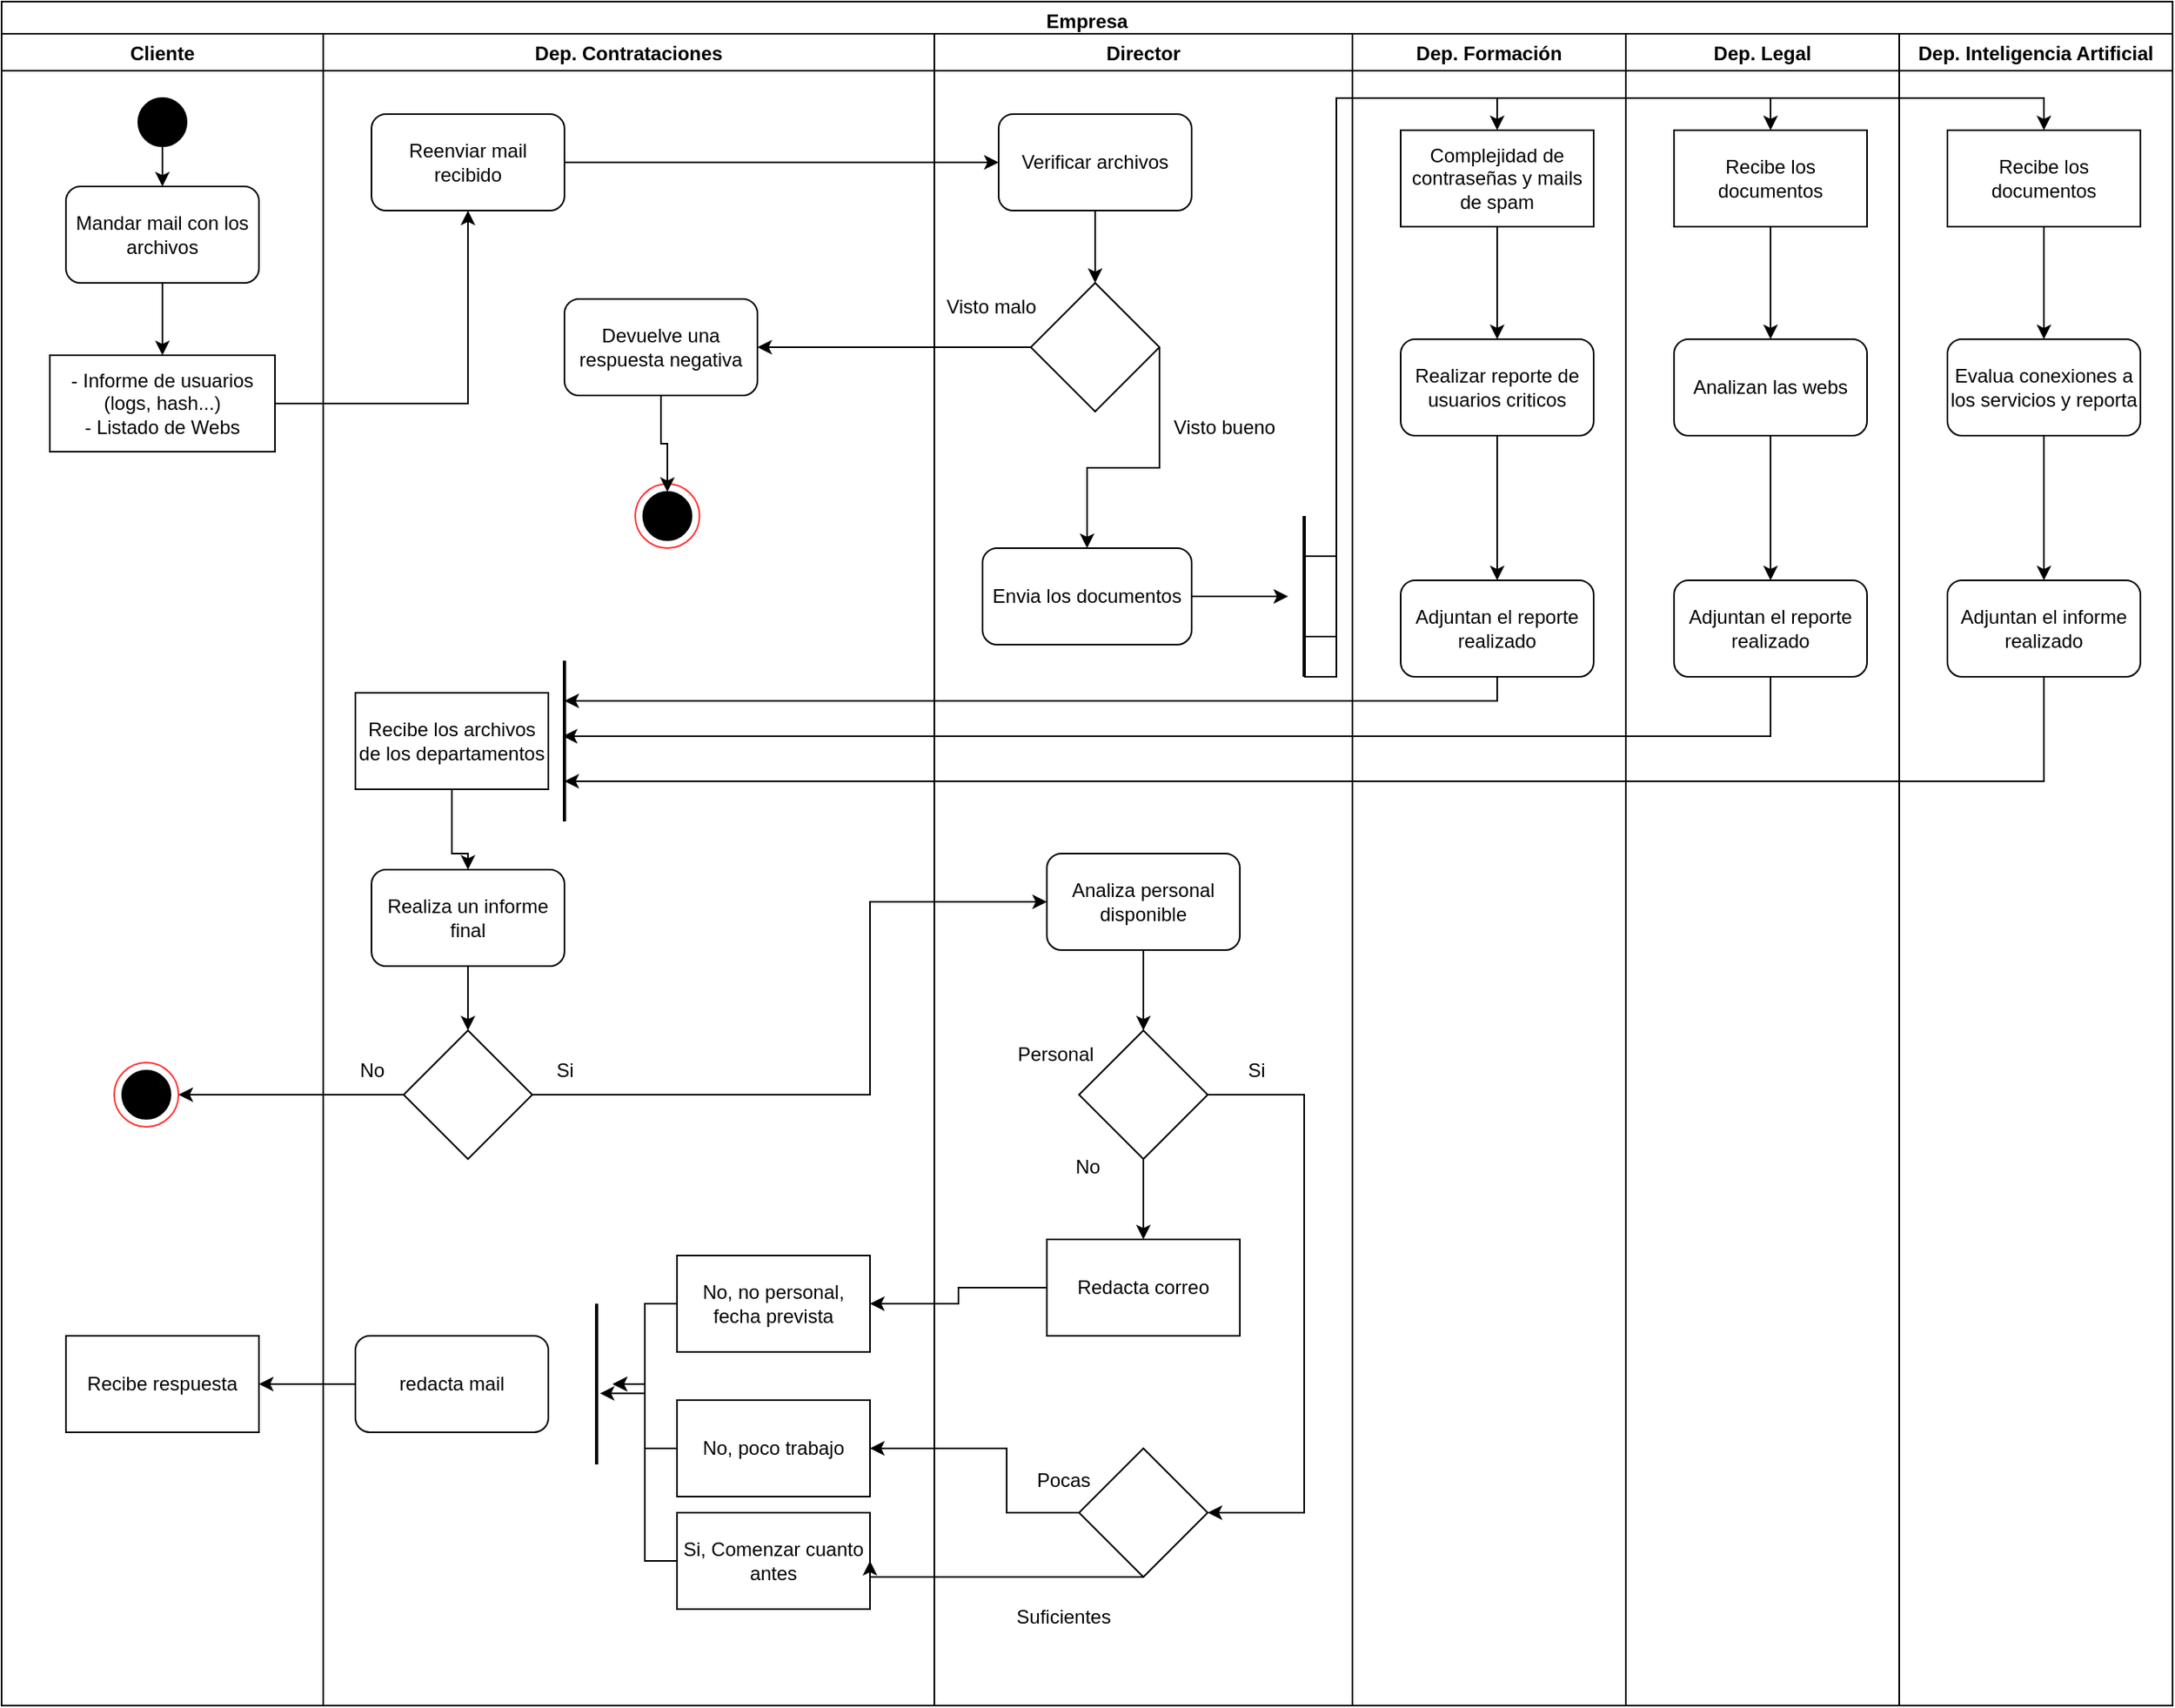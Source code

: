 <mxfile version="20.0.3" type="device"><diagram id="prtHgNgQTEPvFCAcTncT" name="Page-1"><mxGraphModel dx="1955" dy="896" grid="1" gridSize="10" guides="1" tooltips="1" connect="1" arrows="1" fold="1" page="1" pageScale="1" pageWidth="827" pageHeight="1169" math="0" shadow="0"><root><mxCell id="0"/><mxCell id="1" parent="0"/><mxCell id="yJxp77SYVAXXp4T-nGZe-1" value="Empresa" style="swimlane;fillColor=#FFFFFF;" vertex="1" parent="1"><mxGeometry y="410" width="1350" height="1060" as="geometry"/></mxCell><mxCell id="yJxp77SYVAXXp4T-nGZe-2" value="Cliente" style="swimlane;" vertex="1" parent="yJxp77SYVAXXp4T-nGZe-1"><mxGeometry y="20" width="200" height="1040" as="geometry"/></mxCell><mxCell id="yJxp77SYVAXXp4T-nGZe-67" value="" style="ellipse;whiteSpace=wrap;html=1;aspect=fixed;fillColor=#FFFFFF;strokeColor=#FF3333;" vertex="1" parent="yJxp77SYVAXXp4T-nGZe-2"><mxGeometry x="70" y="640" width="40" height="40" as="geometry"/></mxCell><mxCell id="yJxp77SYVAXXp4T-nGZe-10" value="" style="edgeStyle=orthogonalEdgeStyle;rounded=0;orthogonalLoop=1;jettySize=auto;html=1;" edge="1" parent="yJxp77SYVAXXp4T-nGZe-2" source="yJxp77SYVAXXp4T-nGZe-8" target="yJxp77SYVAXXp4T-nGZe-9"><mxGeometry relative="1" as="geometry"/></mxCell><mxCell id="yJxp77SYVAXXp4T-nGZe-8" value="" style="ellipse;whiteSpace=wrap;html=1;aspect=fixed;fillColor=#000000;" vertex="1" parent="yJxp77SYVAXXp4T-nGZe-2"><mxGeometry x="85" y="40" width="30" height="30" as="geometry"/></mxCell><mxCell id="yJxp77SYVAXXp4T-nGZe-9" value="Mandar mail con los archivos" style="rounded=1;whiteSpace=wrap;html=1;fillColor=#FFFFFF;" vertex="1" parent="yJxp77SYVAXXp4T-nGZe-2"><mxGeometry x="40" y="95" width="120" height="60" as="geometry"/></mxCell><mxCell id="yJxp77SYVAXXp4T-nGZe-15" value="- Informe de usuarios (logs, hash...)&lt;br&gt;- Listado de Webs" style="rounded=0;whiteSpace=wrap;html=1;fillColor=#FFFFFF;" vertex="1" parent="yJxp77SYVAXXp4T-nGZe-2"><mxGeometry x="30" y="200" width="140" height="60" as="geometry"/></mxCell><mxCell id="yJxp77SYVAXXp4T-nGZe-18" value="" style="endArrow=classic;html=1;rounded=0;exitX=0.5;exitY=1;exitDx=0;exitDy=0;entryX=0.5;entryY=0;entryDx=0;entryDy=0;" edge="1" parent="yJxp77SYVAXXp4T-nGZe-2" source="yJxp77SYVAXXp4T-nGZe-9" target="yJxp77SYVAXXp4T-nGZe-15"><mxGeometry width="50" height="50" relative="1" as="geometry"><mxPoint x="610" y="290" as="sourcePoint"/><mxPoint x="660" y="240" as="targetPoint"/></mxGeometry></mxCell><mxCell id="yJxp77SYVAXXp4T-nGZe-65" value="" style="ellipse;whiteSpace=wrap;html=1;aspect=fixed;fillColor=#000000;" vertex="1" parent="yJxp77SYVAXXp4T-nGZe-2"><mxGeometry x="75" y="645" width="30" height="30" as="geometry"/></mxCell><mxCell id="yJxp77SYVAXXp4T-nGZe-69" value="Recibe respuesta&lt;br&gt;" style="rounded=0;whiteSpace=wrap;html=1;strokeColor=#000000;fillColor=#FFFFFF;" vertex="1" parent="yJxp77SYVAXXp4T-nGZe-2"><mxGeometry x="40" y="810" width="120" height="60" as="geometry"/></mxCell><mxCell id="yJxp77SYVAXXp4T-nGZe-70" style="edgeStyle=orthogonalEdgeStyle;rounded=0;orthogonalLoop=1;jettySize=auto;html=1;exitX=0;exitY=1;exitDx=0;exitDy=0;entryX=0;entryY=0;entryDx=0;entryDy=0;fillColor=#000000;" edge="1" parent="yJxp77SYVAXXp4T-nGZe-2" source="yJxp77SYVAXXp4T-nGZe-65" target="yJxp77SYVAXXp4T-nGZe-65"><mxGeometry relative="1" as="geometry"/></mxCell><mxCell id="yJxp77SYVAXXp4T-nGZe-3" value="Dep. Contrataciones" style="swimlane;" vertex="1" parent="yJxp77SYVAXXp4T-nGZe-1"><mxGeometry x="200" y="20" width="380" height="1040" as="geometry"/></mxCell><mxCell id="yJxp77SYVAXXp4T-nGZe-76" value="" style="ellipse;whiteSpace=wrap;html=1;aspect=fixed;fillColor=#FFFFFF;strokeColor=#FF3333;" vertex="1" parent="yJxp77SYVAXXp4T-nGZe-3"><mxGeometry x="194" y="280" width="40" height="40" as="geometry"/></mxCell><mxCell id="yJxp77SYVAXXp4T-nGZe-21" value="Reenviar mail recibido" style="rounded=1;whiteSpace=wrap;html=1;fillColor=#FFFFFF;" vertex="1" parent="yJxp77SYVAXXp4T-nGZe-3"><mxGeometry x="30" y="50" width="120" height="60" as="geometry"/></mxCell><mxCell id="yJxp77SYVAXXp4T-nGZe-77" value="" style="edgeStyle=orthogonalEdgeStyle;rounded=0;orthogonalLoop=1;jettySize=auto;html=1;fillColor=#000000;" edge="1" parent="yJxp77SYVAXXp4T-nGZe-3" source="yJxp77SYVAXXp4T-nGZe-27" target="yJxp77SYVAXXp4T-nGZe-74"><mxGeometry relative="1" as="geometry"/></mxCell><mxCell id="yJxp77SYVAXXp4T-nGZe-27" value="Devuelve una respuesta negativa" style="rounded=1;whiteSpace=wrap;html=1;fillColor=#FFFFFF;" vertex="1" parent="yJxp77SYVAXXp4T-nGZe-3"><mxGeometry x="150" y="165" width="120" height="60" as="geometry"/></mxCell><mxCell id="yJxp77SYVAXXp4T-nGZe-55" value="" style="line;strokeWidth=2;direction=south;html=1;fillColor=#FFFFFF;" vertex="1" parent="yJxp77SYVAXXp4T-nGZe-3"><mxGeometry x="140" y="390" width="20" height="100" as="geometry"/></mxCell><mxCell id="yJxp77SYVAXXp4T-nGZe-60" value="Recibe los archivos de los departamentos" style="rounded=0;whiteSpace=wrap;html=1;fillColor=#FFFFFF;" vertex="1" parent="yJxp77SYVAXXp4T-nGZe-3"><mxGeometry x="20" y="410" width="120" height="60" as="geometry"/></mxCell><mxCell id="yJxp77SYVAXXp4T-nGZe-64" value="" style="edgeStyle=orthogonalEdgeStyle;rounded=0;orthogonalLoop=1;jettySize=auto;html=1;fillColor=#000000;" edge="1" parent="yJxp77SYVAXXp4T-nGZe-3" source="yJxp77SYVAXXp4T-nGZe-61" target="yJxp77SYVAXXp4T-nGZe-63"><mxGeometry relative="1" as="geometry"/></mxCell><mxCell id="yJxp77SYVAXXp4T-nGZe-61" value="Realiza un informe final" style="rounded=1;whiteSpace=wrap;html=1;fillColor=#FFFFFF;" vertex="1" parent="yJxp77SYVAXXp4T-nGZe-3"><mxGeometry x="30" y="520" width="120" height="60" as="geometry"/></mxCell><mxCell id="yJxp77SYVAXXp4T-nGZe-62" value="" style="endArrow=classic;html=1;rounded=0;fillColor=#000000;exitX=0.5;exitY=1;exitDx=0;exitDy=0;entryX=0.5;entryY=0;entryDx=0;entryDy=0;" edge="1" parent="yJxp77SYVAXXp4T-nGZe-3" source="yJxp77SYVAXXp4T-nGZe-60" target="yJxp77SYVAXXp4T-nGZe-61"><mxGeometry width="50" height="50" relative="1" as="geometry"><mxPoint x="410" y="530" as="sourcePoint"/><mxPoint x="460" y="480" as="targetPoint"/><Array as="points"><mxPoint x="80" y="510"/><mxPoint x="90" y="510"/></Array></mxGeometry></mxCell><mxCell id="yJxp77SYVAXXp4T-nGZe-63" value="" style="rhombus;whiteSpace=wrap;html=1;fillColor=#FFFFFF;" vertex="1" parent="yJxp77SYVAXXp4T-nGZe-3"><mxGeometry x="50" y="620" width="80" height="80" as="geometry"/></mxCell><mxCell id="yJxp77SYVAXXp4T-nGZe-71" value="redacta mail" style="rounded=1;whiteSpace=wrap;html=1;strokeColor=#000000;fillColor=#FFFFFF;" vertex="1" parent="yJxp77SYVAXXp4T-nGZe-3"><mxGeometry x="20" y="810" width="120" height="60" as="geometry"/></mxCell><mxCell id="yJxp77SYVAXXp4T-nGZe-74" value="" style="ellipse;whiteSpace=wrap;html=1;aspect=fixed;fillColor=#000000;" vertex="1" parent="yJxp77SYVAXXp4T-nGZe-3"><mxGeometry x="199" y="285" width="30" height="30" as="geometry"/></mxCell><mxCell id="yJxp77SYVAXXp4T-nGZe-75" style="edgeStyle=orthogonalEdgeStyle;rounded=0;orthogonalLoop=1;jettySize=auto;html=1;exitX=0;exitY=1;exitDx=0;exitDy=0;entryX=0;entryY=0;entryDx=0;entryDy=0;fillColor=#000000;" edge="1" parent="yJxp77SYVAXXp4T-nGZe-3" source="yJxp77SYVAXXp4T-nGZe-74" target="yJxp77SYVAXXp4T-nGZe-74"><mxGeometry relative="1" as="geometry"/></mxCell><mxCell id="yJxp77SYVAXXp4T-nGZe-86" value="" style="line;strokeWidth=2;direction=south;html=1;fillColor=#FFFFFF;" vertex="1" parent="yJxp77SYVAXXp4T-nGZe-3"><mxGeometry x="160" y="790" width="20" height="100" as="geometry"/></mxCell><mxCell id="yJxp77SYVAXXp4T-nGZe-91" value="" style="edgeStyle=orthogonalEdgeStyle;rounded=0;orthogonalLoop=1;jettySize=auto;html=1;fillColor=#000000;" edge="1" parent="yJxp77SYVAXXp4T-nGZe-3" source="yJxp77SYVAXXp4T-nGZe-89" target="yJxp77SYVAXXp4T-nGZe-86"><mxGeometry relative="1" as="geometry"/></mxCell><mxCell id="yJxp77SYVAXXp4T-nGZe-89" value="No, no personal, fecha prevista" style="rounded=0;whiteSpace=wrap;html=1;strokeColor=#000000;fillColor=#FFFFFF;" vertex="1" parent="yJxp77SYVAXXp4T-nGZe-3"><mxGeometry x="220" y="760" width="120" height="60" as="geometry"/></mxCell><mxCell id="yJxp77SYVAXXp4T-nGZe-92" value="" style="edgeStyle=orthogonalEdgeStyle;rounded=0;orthogonalLoop=1;jettySize=auto;html=1;fillColor=#000000;" edge="1" parent="yJxp77SYVAXXp4T-nGZe-3" source="yJxp77SYVAXXp4T-nGZe-88" target="yJxp77SYVAXXp4T-nGZe-86"><mxGeometry relative="1" as="geometry"/></mxCell><mxCell id="yJxp77SYVAXXp4T-nGZe-88" value="No, poco trabajo" style="rounded=0;whiteSpace=wrap;html=1;strokeColor=#000000;fillColor=#FFFFFF;" vertex="1" parent="yJxp77SYVAXXp4T-nGZe-3"><mxGeometry x="220" y="850" width="120" height="60" as="geometry"/></mxCell><mxCell id="yJxp77SYVAXXp4T-nGZe-93" value="" style="edgeStyle=orthogonalEdgeStyle;rounded=0;orthogonalLoop=1;jettySize=auto;html=1;fillColor=#000000;entryX=0.558;entryY=0.397;entryDx=0;entryDy=0;entryPerimeter=0;" edge="1" parent="yJxp77SYVAXXp4T-nGZe-3" source="yJxp77SYVAXXp4T-nGZe-87" target="yJxp77SYVAXXp4T-nGZe-86"><mxGeometry relative="1" as="geometry"><Array as="points"><mxPoint x="200" y="950"/><mxPoint x="200" y="846"/></Array></mxGeometry></mxCell><mxCell id="yJxp77SYVAXXp4T-nGZe-87" value="Si, Comenzar cuanto antes" style="rounded=0;whiteSpace=wrap;html=1;strokeColor=#000000;fillColor=#FFFFFF;" vertex="1" parent="yJxp77SYVAXXp4T-nGZe-3"><mxGeometry x="220" y="920" width="120" height="60" as="geometry"/></mxCell><mxCell id="yJxp77SYVAXXp4T-nGZe-102" value="No" style="text;html=1;align=center;verticalAlign=middle;resizable=0;points=[];autosize=1;strokeColor=none;fillColor=none;" vertex="1" parent="yJxp77SYVAXXp4T-nGZe-3"><mxGeometry x="10" y="630" width="40" height="30" as="geometry"/></mxCell><mxCell id="yJxp77SYVAXXp4T-nGZe-103" value="Si" style="text;html=1;align=center;verticalAlign=middle;resizable=0;points=[];autosize=1;strokeColor=none;fillColor=none;" vertex="1" parent="yJxp77SYVAXXp4T-nGZe-3"><mxGeometry x="135" y="630" width="30" height="30" as="geometry"/></mxCell><mxCell id="yJxp77SYVAXXp4T-nGZe-4" value="Director" style="swimlane;" vertex="1" parent="yJxp77SYVAXXp4T-nGZe-1"><mxGeometry x="580" y="20" width="260" height="1040" as="geometry"/></mxCell><mxCell id="yJxp77SYVAXXp4T-nGZe-23" value="Verificar archivos" style="rounded=1;whiteSpace=wrap;html=1;fillColor=#FFFFFF;" vertex="1" parent="yJxp77SYVAXXp4T-nGZe-4"><mxGeometry x="40" y="50" width="120" height="60" as="geometry"/></mxCell><mxCell id="yJxp77SYVAXXp4T-nGZe-25" value="" style="rhombus;whiteSpace=wrap;html=1;fillColor=#FFFFFF;" vertex="1" parent="yJxp77SYVAXXp4T-nGZe-4"><mxGeometry x="60" y="155" width="80" height="80" as="geometry"/></mxCell><mxCell id="yJxp77SYVAXXp4T-nGZe-26" value="" style="endArrow=classic;html=1;rounded=0;exitX=0.5;exitY=1;exitDx=0;exitDy=0;entryX=0.5;entryY=0;entryDx=0;entryDy=0;" edge="1" parent="yJxp77SYVAXXp4T-nGZe-4" source="yJxp77SYVAXXp4T-nGZe-23" target="yJxp77SYVAXXp4T-nGZe-25"><mxGeometry width="50" height="50" relative="1" as="geometry"><mxPoint x="210" y="360" as="sourcePoint"/><mxPoint x="260" y="310" as="targetPoint"/></mxGeometry></mxCell><mxCell id="yJxp77SYVAXXp4T-nGZe-29" value="Envia los documentos" style="rounded=1;whiteSpace=wrap;html=1;fillColor=#FFFFFF;" vertex="1" parent="yJxp77SYVAXXp4T-nGZe-4"><mxGeometry x="30" y="320" width="130" height="60" as="geometry"/></mxCell><mxCell id="yJxp77SYVAXXp4T-nGZe-31" value="" style="endArrow=classic;html=1;rounded=0;exitX=1;exitY=0.5;exitDx=0;exitDy=0;entryX=0.5;entryY=0;entryDx=0;entryDy=0;" edge="1" parent="yJxp77SYVAXXp4T-nGZe-4" source="yJxp77SYVAXXp4T-nGZe-25" target="yJxp77SYVAXXp4T-nGZe-29"><mxGeometry width="50" height="50" relative="1" as="geometry"><mxPoint x="210" y="350" as="sourcePoint"/><mxPoint x="260" y="300" as="targetPoint"/><Array as="points"><mxPoint x="140" y="270"/><mxPoint x="95" y="270"/></Array></mxGeometry></mxCell><mxCell id="yJxp77SYVAXXp4T-nGZe-33" value="" style="line;strokeWidth=2;direction=south;html=1;fillColor=#FFFFFF;" vertex="1" parent="yJxp77SYVAXXp4T-nGZe-4"><mxGeometry x="220" y="300" width="20" height="100" as="geometry"/></mxCell><mxCell id="yJxp77SYVAXXp4T-nGZe-81" value="" style="edgeStyle=orthogonalEdgeStyle;rounded=0;orthogonalLoop=1;jettySize=auto;html=1;fillColor=#000000;" edge="1" parent="yJxp77SYVAXXp4T-nGZe-4" source="yJxp77SYVAXXp4T-nGZe-68" target="yJxp77SYVAXXp4T-nGZe-80"><mxGeometry relative="1" as="geometry"/></mxCell><mxCell id="yJxp77SYVAXXp4T-nGZe-68" value="Analiza personal disponible" style="rounded=1;whiteSpace=wrap;html=1;strokeColor=#000000;fillColor=#FFFFFF;" vertex="1" parent="yJxp77SYVAXXp4T-nGZe-4"><mxGeometry x="70" y="510" width="120" height="60" as="geometry"/></mxCell><mxCell id="yJxp77SYVAXXp4T-nGZe-34" value="" style="endArrow=classic;html=1;rounded=0;fillColor=#000000;exitX=1;exitY=0.5;exitDx=0;exitDy=0;" edge="1" parent="yJxp77SYVAXXp4T-nGZe-4" source="yJxp77SYVAXXp4T-nGZe-29" target="yJxp77SYVAXXp4T-nGZe-33"><mxGeometry width="50" height="50" relative="1" as="geometry"><mxPoint x="30" y="350" as="sourcePoint"/><mxPoint x="60" y="350" as="targetPoint"/></mxGeometry></mxCell><mxCell id="yJxp77SYVAXXp4T-nGZe-84" value="" style="edgeStyle=orthogonalEdgeStyle;rounded=0;orthogonalLoop=1;jettySize=auto;html=1;fillColor=#000000;" edge="1" parent="yJxp77SYVAXXp4T-nGZe-4" source="yJxp77SYVAXXp4T-nGZe-80" target="yJxp77SYVAXXp4T-nGZe-82"><mxGeometry relative="1" as="geometry"/></mxCell><mxCell id="yJxp77SYVAXXp4T-nGZe-85" style="edgeStyle=orthogonalEdgeStyle;rounded=0;orthogonalLoop=1;jettySize=auto;html=1;entryX=1;entryY=0.5;entryDx=0;entryDy=0;fillColor=#000000;" edge="1" parent="yJxp77SYVAXXp4T-nGZe-4" source="yJxp77SYVAXXp4T-nGZe-80" target="yJxp77SYVAXXp4T-nGZe-83"><mxGeometry relative="1" as="geometry"><Array as="points"><mxPoint x="230" y="660"/><mxPoint x="230" y="920"/></Array></mxGeometry></mxCell><mxCell id="yJxp77SYVAXXp4T-nGZe-80" value="" style="rhombus;whiteSpace=wrap;html=1;strokeColor=#000000;fillColor=#FFFFFF;" vertex="1" parent="yJxp77SYVAXXp4T-nGZe-4"><mxGeometry x="90" y="620" width="80" height="80" as="geometry"/></mxCell><mxCell id="yJxp77SYVAXXp4T-nGZe-82" value="Redacta correo" style="rounded=0;whiteSpace=wrap;html=1;strokeColor=#000000;fillColor=#FFFFFF;" vertex="1" parent="yJxp77SYVAXXp4T-nGZe-4"><mxGeometry x="70" y="750" width="120" height="60" as="geometry"/></mxCell><mxCell id="yJxp77SYVAXXp4T-nGZe-83" value="" style="rhombus;whiteSpace=wrap;html=1;strokeColor=#000000;fillColor=#FFFFFF;" vertex="1" parent="yJxp77SYVAXXp4T-nGZe-4"><mxGeometry x="90" y="880" width="80" height="80" as="geometry"/></mxCell><mxCell id="yJxp77SYVAXXp4T-nGZe-97" value="Pocas" style="text;html=1;align=center;verticalAlign=middle;resizable=0;points=[];autosize=1;strokeColor=none;fillColor=none;" vertex="1" parent="yJxp77SYVAXXp4T-nGZe-4"><mxGeometry x="50" y="885" width="60" height="30" as="geometry"/></mxCell><mxCell id="yJxp77SYVAXXp4T-nGZe-98" value="Suficientes" style="text;html=1;align=center;verticalAlign=middle;resizable=0;points=[];autosize=1;strokeColor=none;fillColor=none;" vertex="1" parent="yJxp77SYVAXXp4T-nGZe-4"><mxGeometry x="40" y="970" width="80" height="30" as="geometry"/></mxCell><mxCell id="yJxp77SYVAXXp4T-nGZe-99" value="Si" style="text;html=1;align=center;verticalAlign=middle;resizable=0;points=[];autosize=1;strokeColor=none;fillColor=none;" vertex="1" parent="yJxp77SYVAXXp4T-nGZe-4"><mxGeometry x="185" y="630" width="30" height="30" as="geometry"/></mxCell><mxCell id="yJxp77SYVAXXp4T-nGZe-100" value="No" style="text;html=1;align=center;verticalAlign=middle;resizable=0;points=[];autosize=1;strokeColor=none;fillColor=none;" vertex="1" parent="yJxp77SYVAXXp4T-nGZe-4"><mxGeometry x="75" y="690" width="40" height="30" as="geometry"/></mxCell><mxCell id="yJxp77SYVAXXp4T-nGZe-101" value="Personal" style="text;html=1;align=center;verticalAlign=middle;resizable=0;points=[];autosize=1;strokeColor=none;fillColor=none;" vertex="1" parent="yJxp77SYVAXXp4T-nGZe-4"><mxGeometry x="40" y="620" width="70" height="30" as="geometry"/></mxCell><mxCell id="yJxp77SYVAXXp4T-nGZe-105" value="Visto malo" style="text;html=1;align=center;verticalAlign=middle;resizable=0;points=[];autosize=1;strokeColor=none;fillColor=none;" vertex="1" parent="yJxp77SYVAXXp4T-nGZe-4"><mxGeometry x="-5" y="155" width="80" height="30" as="geometry"/></mxCell><mxCell id="yJxp77SYVAXXp4T-nGZe-106" value="Visto bueno" style="text;html=1;align=center;verticalAlign=middle;resizable=0;points=[];autosize=1;strokeColor=none;fillColor=none;" vertex="1" parent="yJxp77SYVAXXp4T-nGZe-4"><mxGeometry x="135" y="230" width="90" height="30" as="geometry"/></mxCell><mxCell id="yJxp77SYVAXXp4T-nGZe-5" value="Dep. Formación" style="swimlane;" vertex="1" parent="yJxp77SYVAXXp4T-nGZe-1"><mxGeometry x="840" y="20" width="170" height="1040" as="geometry"/></mxCell><mxCell id="yJxp77SYVAXXp4T-nGZe-35" value="Complejidad de contraseñas y mails de spam" style="rounded=0;whiteSpace=wrap;html=1;fillColor=#FFFFFF;" vertex="1" parent="yJxp77SYVAXXp4T-nGZe-5"><mxGeometry x="30" y="60" width="120" height="60" as="geometry"/></mxCell><mxCell id="yJxp77SYVAXXp4T-nGZe-36" value="Realizar reporte de usuarios criticos" style="rounded=1;whiteSpace=wrap;html=1;fillColor=#FFFFFF;" vertex="1" parent="yJxp77SYVAXXp4T-nGZe-5"><mxGeometry x="30" y="190" width="120" height="60" as="geometry"/></mxCell><mxCell id="yJxp77SYVAXXp4T-nGZe-37" value="Adjuntan el reporte realizado" style="rounded=1;whiteSpace=wrap;html=1;fillColor=#FFFFFF;" vertex="1" parent="yJxp77SYVAXXp4T-nGZe-5"><mxGeometry x="30" y="340" width="120" height="60" as="geometry"/></mxCell><mxCell id="yJxp77SYVAXXp4T-nGZe-38" value="" style="endArrow=classic;html=1;rounded=0;fillColor=#000000;exitX=0.5;exitY=1;exitDx=0;exitDy=0;entryX=0.5;entryY=0;entryDx=0;entryDy=0;" edge="1" parent="yJxp77SYVAXXp4T-nGZe-5" source="yJxp77SYVAXXp4T-nGZe-35" target="yJxp77SYVAXXp4T-nGZe-36"><mxGeometry width="50" height="50" relative="1" as="geometry"><mxPoint x="-100" y="320" as="sourcePoint"/><mxPoint x="-50" y="270" as="targetPoint"/></mxGeometry></mxCell><mxCell id="yJxp77SYVAXXp4T-nGZe-39" value="" style="endArrow=classic;html=1;rounded=0;fillColor=#000000;exitX=0.5;exitY=1;exitDx=0;exitDy=0;entryX=0.5;entryY=0;entryDx=0;entryDy=0;" edge="1" parent="yJxp77SYVAXXp4T-nGZe-5" source="yJxp77SYVAXXp4T-nGZe-36" target="yJxp77SYVAXXp4T-nGZe-37"><mxGeometry width="50" height="50" relative="1" as="geometry"><mxPoint x="130" y="130" as="sourcePoint"/><mxPoint x="130" y="200" as="targetPoint"/></mxGeometry></mxCell><mxCell id="yJxp77SYVAXXp4T-nGZe-6" value="Dep. Legal" style="swimlane;startSize=23;" vertex="1" parent="yJxp77SYVAXXp4T-nGZe-1"><mxGeometry x="1010" y="20" width="170" height="1040" as="geometry"/></mxCell><mxCell id="yJxp77SYVAXXp4T-nGZe-42" value="Recibe los documentos" style="rounded=0;whiteSpace=wrap;html=1;fillColor=#FFFFFF;" vertex="1" parent="yJxp77SYVAXXp4T-nGZe-6"><mxGeometry x="30" y="60" width="120" height="60" as="geometry"/></mxCell><mxCell id="yJxp77SYVAXXp4T-nGZe-43" value="Analizan las webs" style="rounded=1;whiteSpace=wrap;html=1;fillColor=#FFFFFF;" vertex="1" parent="yJxp77SYVAXXp4T-nGZe-6"><mxGeometry x="30" y="190" width="120" height="60" as="geometry"/></mxCell><mxCell id="yJxp77SYVAXXp4T-nGZe-44" value="Adjuntan el reporte realizado" style="rounded=1;whiteSpace=wrap;html=1;fillColor=#FFFFFF;" vertex="1" parent="yJxp77SYVAXXp4T-nGZe-6"><mxGeometry x="30" y="340" width="120" height="60" as="geometry"/></mxCell><mxCell id="yJxp77SYVAXXp4T-nGZe-45" value="" style="endArrow=classic;html=1;rounded=0;fillColor=#000000;exitX=0.5;exitY=1;exitDx=0;exitDy=0;entryX=0.5;entryY=0;entryDx=0;entryDy=0;" edge="1" parent="yJxp77SYVAXXp4T-nGZe-6" source="yJxp77SYVAXXp4T-nGZe-42" target="yJxp77SYVAXXp4T-nGZe-43"><mxGeometry width="50" height="50" relative="1" as="geometry"><mxPoint x="-830" y="-110" as="sourcePoint"/><mxPoint x="-780" y="-160" as="targetPoint"/></mxGeometry></mxCell><mxCell id="yJxp77SYVAXXp4T-nGZe-46" value="" style="endArrow=classic;html=1;rounded=0;fillColor=#000000;exitX=0.5;exitY=1;exitDx=0;exitDy=0;entryX=0.5;entryY=0;entryDx=0;entryDy=0;" edge="1" parent="yJxp77SYVAXXp4T-nGZe-6" source="yJxp77SYVAXXp4T-nGZe-43" target="yJxp77SYVAXXp4T-nGZe-44"><mxGeometry width="50" height="50" relative="1" as="geometry"><mxPoint x="-600" y="-300" as="sourcePoint"/><mxPoint x="-600" y="-230" as="targetPoint"/></mxGeometry></mxCell><mxCell id="yJxp77SYVAXXp4T-nGZe-7" value="Dep. Inteligencia Artificial" style="swimlane;" vertex="1" parent="yJxp77SYVAXXp4T-nGZe-1"><mxGeometry x="1180" y="20" width="170" height="1040" as="geometry"/></mxCell><mxCell id="yJxp77SYVAXXp4T-nGZe-47" value="Recibe los documentos" style="rounded=0;whiteSpace=wrap;html=1;fillColor=#FFFFFF;" vertex="1" parent="yJxp77SYVAXXp4T-nGZe-7"><mxGeometry x="30" y="60" width="120" height="60" as="geometry"/></mxCell><mxCell id="yJxp77SYVAXXp4T-nGZe-48" value="Evalua conexiones a los servicios y reporta" style="rounded=1;whiteSpace=wrap;html=1;fillColor=#FFFFFF;" vertex="1" parent="yJxp77SYVAXXp4T-nGZe-7"><mxGeometry x="30" y="190" width="120" height="60" as="geometry"/></mxCell><mxCell id="yJxp77SYVAXXp4T-nGZe-49" value="Adjuntan el informe realizado" style="rounded=1;whiteSpace=wrap;html=1;fillColor=#FFFFFF;" vertex="1" parent="yJxp77SYVAXXp4T-nGZe-7"><mxGeometry x="30" y="340" width="120" height="60" as="geometry"/></mxCell><mxCell id="yJxp77SYVAXXp4T-nGZe-50" value="" style="endArrow=classic;html=1;rounded=0;fillColor=#000000;exitX=0.5;exitY=1;exitDx=0;exitDy=0;entryX=0.5;entryY=0;entryDx=0;entryDy=0;" edge="1" parent="yJxp77SYVAXXp4T-nGZe-7" source="yJxp77SYVAXXp4T-nGZe-47" target="yJxp77SYVAXXp4T-nGZe-48"><mxGeometry width="50" height="50" relative="1" as="geometry"><mxPoint x="-820" y="-110" as="sourcePoint"/><mxPoint x="-770" y="-160" as="targetPoint"/></mxGeometry></mxCell><mxCell id="yJxp77SYVAXXp4T-nGZe-51" value="" style="endArrow=classic;html=1;rounded=0;fillColor=#000000;exitX=0.5;exitY=1;exitDx=0;exitDy=0;entryX=0.5;entryY=0;entryDx=0;entryDy=0;" edge="1" parent="yJxp77SYVAXXp4T-nGZe-7" source="yJxp77SYVAXXp4T-nGZe-48" target="yJxp77SYVAXXp4T-nGZe-49"><mxGeometry width="50" height="50" relative="1" as="geometry"><mxPoint x="-590" y="-300" as="sourcePoint"/><mxPoint x="-590" y="-230" as="targetPoint"/></mxGeometry></mxCell><mxCell id="yJxp77SYVAXXp4T-nGZe-22" value="" style="endArrow=classic;html=1;rounded=0;exitX=1;exitY=0.5;exitDx=0;exitDy=0;entryX=0.5;entryY=1;entryDx=0;entryDy=0;" edge="1" parent="yJxp77SYVAXXp4T-nGZe-1" source="yJxp77SYVAXXp4T-nGZe-15" target="yJxp77SYVAXXp4T-nGZe-21"><mxGeometry width="50" height="50" relative="1" as="geometry"><mxPoint x="610" y="280" as="sourcePoint"/><mxPoint x="660" y="230" as="targetPoint"/><Array as="points"><mxPoint x="290" y="250"/></Array></mxGeometry></mxCell><mxCell id="yJxp77SYVAXXp4T-nGZe-24" value="" style="endArrow=classic;html=1;rounded=0;exitX=1;exitY=0.5;exitDx=0;exitDy=0;entryX=0;entryY=0.5;entryDx=0;entryDy=0;" edge="1" parent="yJxp77SYVAXXp4T-nGZe-1" source="yJxp77SYVAXXp4T-nGZe-21" target="yJxp77SYVAXXp4T-nGZe-23"><mxGeometry width="50" height="50" relative="1" as="geometry"><mxPoint x="610" y="280" as="sourcePoint"/><mxPoint x="660" y="230" as="targetPoint"/></mxGeometry></mxCell><mxCell id="yJxp77SYVAXXp4T-nGZe-28" value="" style="endArrow=classic;html=1;rounded=0;exitX=0;exitY=0.5;exitDx=0;exitDy=0;entryX=1;entryY=0.5;entryDx=0;entryDy=0;" edge="1" parent="yJxp77SYVAXXp4T-nGZe-1" source="yJxp77SYVAXXp4T-nGZe-25" target="yJxp77SYVAXXp4T-nGZe-27"><mxGeometry width="50" height="50" relative="1" as="geometry"><mxPoint x="610" y="370" as="sourcePoint"/><mxPoint x="660" y="320" as="targetPoint"/><Array as="points"><mxPoint x="550" y="215"/></Array></mxGeometry></mxCell><mxCell id="yJxp77SYVAXXp4T-nGZe-52" value="" style="endArrow=classic;html=1;rounded=0;fillColor=#000000;exitX=0.25;exitY=0.5;exitDx=0;exitDy=0;exitPerimeter=0;entryX=0.5;entryY=0;entryDx=0;entryDy=0;" edge="1" parent="yJxp77SYVAXXp4T-nGZe-1" source="yJxp77SYVAXXp4T-nGZe-33" target="yJxp77SYVAXXp4T-nGZe-35"><mxGeometry width="50" height="50" relative="1" as="geometry"><mxPoint x="610" y="360" as="sourcePoint"/><mxPoint x="660" y="310" as="targetPoint"/><Array as="points"><mxPoint x="830" y="345"/><mxPoint x="830" y="60"/><mxPoint x="930" y="60"/></Array></mxGeometry></mxCell><mxCell id="yJxp77SYVAXXp4T-nGZe-53" value="" style="endArrow=classic;html=1;rounded=0;fillColor=#000000;exitX=0.75;exitY=0.5;exitDx=0;exitDy=0;exitPerimeter=0;entryX=0.5;entryY=0;entryDx=0;entryDy=0;" edge="1" parent="yJxp77SYVAXXp4T-nGZe-1" source="yJxp77SYVAXXp4T-nGZe-33" target="yJxp77SYVAXXp4T-nGZe-42"><mxGeometry width="50" height="50" relative="1" as="geometry"><mxPoint x="610" y="360" as="sourcePoint"/><mxPoint x="660" y="310" as="targetPoint"/><Array as="points"><mxPoint x="830" y="395"/><mxPoint x="830" y="60"/><mxPoint x="1100" y="60"/></Array></mxGeometry></mxCell><mxCell id="yJxp77SYVAXXp4T-nGZe-54" value="" style="endArrow=classic;html=1;rounded=0;fillColor=#000000;exitX=1;exitY=0.5;exitDx=0;exitDy=0;exitPerimeter=0;entryX=0.5;entryY=0;entryDx=0;entryDy=0;" edge="1" parent="yJxp77SYVAXXp4T-nGZe-1" source="yJxp77SYVAXXp4T-nGZe-33" target="yJxp77SYVAXXp4T-nGZe-47"><mxGeometry width="50" height="50" relative="1" as="geometry"><mxPoint x="610" y="360" as="sourcePoint"/><mxPoint x="660" y="310" as="targetPoint"/><Array as="points"><mxPoint x="830" y="420"/><mxPoint x="830" y="60"/><mxPoint x="1270" y="60"/></Array></mxGeometry></mxCell><mxCell id="yJxp77SYVAXXp4T-nGZe-56" value="" style="endArrow=classic;html=1;rounded=0;fillColor=#000000;exitX=0.5;exitY=1;exitDx=0;exitDy=0;entryX=0.25;entryY=0.5;entryDx=0;entryDy=0;entryPerimeter=0;" edge="1" parent="yJxp77SYVAXXp4T-nGZe-1" source="yJxp77SYVAXXp4T-nGZe-37" target="yJxp77SYVAXXp4T-nGZe-55"><mxGeometry width="50" height="50" relative="1" as="geometry"><mxPoint x="610" y="360" as="sourcePoint"/><mxPoint x="660" y="310" as="targetPoint"/><Array as="points"><mxPoint x="930" y="435"/></Array></mxGeometry></mxCell><mxCell id="yJxp77SYVAXXp4T-nGZe-58" value="" style="endArrow=classic;html=1;rounded=0;fillColor=#000000;exitX=0.5;exitY=1;exitDx=0;exitDy=0;entryX=0.75;entryY=0.5;entryDx=0;entryDy=0;entryPerimeter=0;" edge="1" parent="yJxp77SYVAXXp4T-nGZe-1" source="yJxp77SYVAXXp4T-nGZe-49" target="yJxp77SYVAXXp4T-nGZe-55"><mxGeometry width="50" height="50" relative="1" as="geometry"><mxPoint x="850" y="440" as="sourcePoint"/><mxPoint x="370" y="455" as="targetPoint"/><Array as="points"><mxPoint x="1270" y="485"/></Array></mxGeometry></mxCell><mxCell id="yJxp77SYVAXXp4T-nGZe-57" value="" style="endArrow=classic;html=1;rounded=0;fillColor=#000000;exitX=0.5;exitY=1;exitDx=0;exitDy=0;entryX=0.47;entryY=0.55;entryDx=0;entryDy=0;entryPerimeter=0;" edge="1" parent="yJxp77SYVAXXp4T-nGZe-1" source="yJxp77SYVAXXp4T-nGZe-44" target="yJxp77SYVAXXp4T-nGZe-55"><mxGeometry width="50" height="50" relative="1" as="geometry"><mxPoint x="840" y="430" as="sourcePoint"/><mxPoint x="360" y="445" as="targetPoint"/><Array as="points"><mxPoint x="1100" y="457"/></Array></mxGeometry></mxCell><mxCell id="yJxp77SYVAXXp4T-nGZe-66" style="edgeStyle=orthogonalEdgeStyle;rounded=0;orthogonalLoop=1;jettySize=auto;html=1;fillColor=#000000;entryX=1;entryY=0.5;entryDx=0;entryDy=0;" edge="1" parent="yJxp77SYVAXXp4T-nGZe-1" source="yJxp77SYVAXXp4T-nGZe-63" target="yJxp77SYVAXXp4T-nGZe-67"><mxGeometry relative="1" as="geometry"><mxPoint x="130" y="690" as="targetPoint"/></mxGeometry></mxCell><mxCell id="yJxp77SYVAXXp4T-nGZe-79" value="" style="endArrow=classic;html=1;rounded=0;fillColor=#000000;exitX=1;exitY=0.5;exitDx=0;exitDy=0;entryX=0;entryY=0.5;entryDx=0;entryDy=0;" edge="1" parent="yJxp77SYVAXXp4T-nGZe-1" source="yJxp77SYVAXXp4T-nGZe-63" target="yJxp77SYVAXXp4T-nGZe-68"><mxGeometry width="50" height="50" relative="1" as="geometry"><mxPoint x="550" y="820" as="sourcePoint"/><mxPoint x="600" y="770" as="targetPoint"/><Array as="points"><mxPoint x="540" y="680"/><mxPoint x="540" y="560"/></Array></mxGeometry></mxCell><mxCell id="yJxp77SYVAXXp4T-nGZe-90" value="" style="edgeStyle=orthogonalEdgeStyle;rounded=0;orthogonalLoop=1;jettySize=auto;html=1;fillColor=#000000;" edge="1" parent="yJxp77SYVAXXp4T-nGZe-1" source="yJxp77SYVAXXp4T-nGZe-82" target="yJxp77SYVAXXp4T-nGZe-89"><mxGeometry relative="1" as="geometry"/></mxCell><mxCell id="yJxp77SYVAXXp4T-nGZe-94" value="" style="edgeStyle=orthogonalEdgeStyle;rounded=0;orthogonalLoop=1;jettySize=auto;html=1;fillColor=#000000;" edge="1" parent="yJxp77SYVAXXp4T-nGZe-1" source="yJxp77SYVAXXp4T-nGZe-71" target="yJxp77SYVAXXp4T-nGZe-69"><mxGeometry relative="1" as="geometry"/></mxCell><mxCell id="yJxp77SYVAXXp4T-nGZe-95" style="edgeStyle=orthogonalEdgeStyle;rounded=0;orthogonalLoop=1;jettySize=auto;html=1;entryX=1;entryY=0.5;entryDx=0;entryDy=0;fillColor=#000000;" edge="1" parent="yJxp77SYVAXXp4T-nGZe-1" source="yJxp77SYVAXXp4T-nGZe-83" target="yJxp77SYVAXXp4T-nGZe-88"><mxGeometry relative="1" as="geometry"><Array as="points"><mxPoint x="625" y="940"/><mxPoint x="625" y="900"/></Array></mxGeometry></mxCell><mxCell id="yJxp77SYVAXXp4T-nGZe-96" style="edgeStyle=orthogonalEdgeStyle;rounded=0;orthogonalLoop=1;jettySize=auto;html=1;entryX=1;entryY=0.5;entryDx=0;entryDy=0;fillColor=#000000;exitX=0.5;exitY=1;exitDx=0;exitDy=0;" edge="1" parent="yJxp77SYVAXXp4T-nGZe-1" source="yJxp77SYVAXXp4T-nGZe-83" target="yJxp77SYVAXXp4T-nGZe-87"><mxGeometry relative="1" as="geometry"><Array as="points"><mxPoint x="540" y="980"/></Array></mxGeometry></mxCell><mxCell id="yJxp77SYVAXXp4T-nGZe-78" style="edgeStyle=orthogonalEdgeStyle;rounded=0;orthogonalLoop=1;jettySize=auto;html=1;exitX=1;exitY=0.5;exitDx=0;exitDy=0;fillColor=#000000;" edge="1" parent="1" source="yJxp77SYVAXXp4T-nGZe-74"><mxGeometry relative="1" as="geometry"><mxPoint x="410" y="730" as="targetPoint"/></mxGeometry></mxCell></root></mxGraphModel></diagram></mxfile>